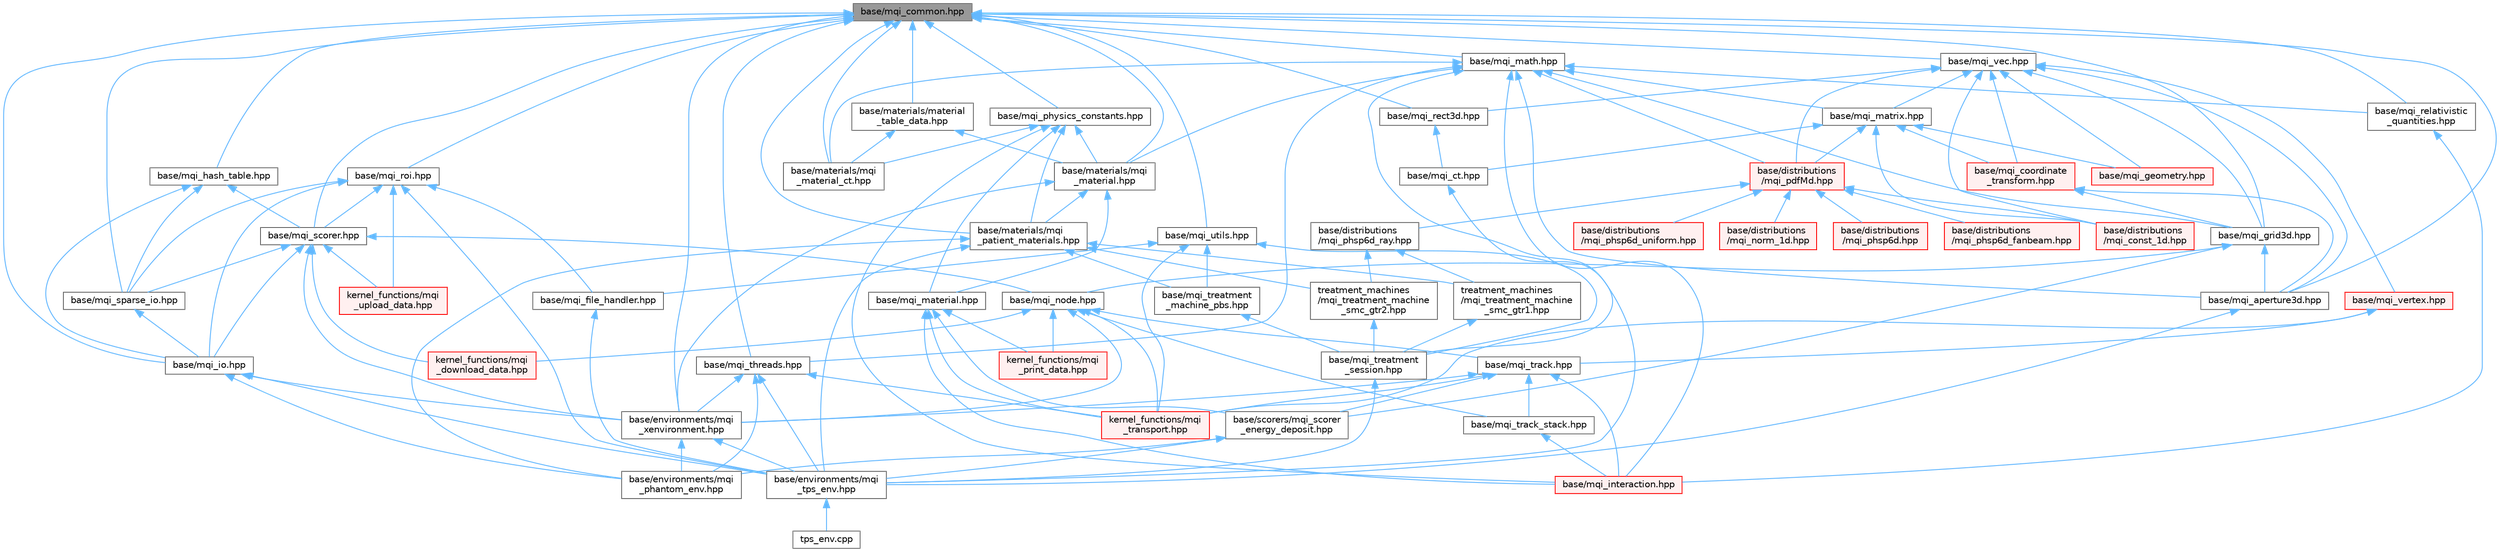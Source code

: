 digraph "base/mqi_common.hpp"
{
 // LATEX_PDF_SIZE
  bgcolor="transparent";
  edge [fontname=Helvetica,fontsize=10,labelfontname=Helvetica,labelfontsize=10];
  node [fontname=Helvetica,fontsize=10,shape=box,height=0.2,width=0.4];
  Node1 [id="Node000001",label="base/mqi_common.hpp",height=0.2,width=0.4,color="gray40", fillcolor="grey60", style="filled", fontcolor="black",tooltip="A header file containing common definitions, macros, and type aliases for the project."];
  Node1 -> Node2 [id="edge1_Node000001_Node000002",dir="back",color="steelblue1",style="solid",tooltip=" "];
  Node2 [id="Node000002",label="base/environments/mqi\l_xenvironment.hpp",height=0.2,width=0.4,color="grey40", fillcolor="white", style="filled",URL="$mqi__xenvironment_8hpp.html",tooltip="This file defines the x_environment class, a virtual base class for creating Monte Carlo simulation e..."];
  Node2 -> Node3 [id="edge2_Node000002_Node000003",dir="back",color="steelblue1",style="solid",tooltip=" "];
  Node3 [id="Node000003",label="base/environments/mqi\l_phantom_env.hpp",height=0.2,width=0.4,color="grey40", fillcolor="white", style="filled",URL="$mqi__phantom__env_8hpp.html",tooltip=" "];
  Node2 -> Node4 [id="edge3_Node000002_Node000004",dir="back",color="steelblue1",style="solid",tooltip=" "];
  Node4 [id="Node000004",label="base/environments/mqi\l_tps_env.hpp",height=0.2,width=0.4,color="grey40", fillcolor="white", style="filled",URL="$mqi__tps__env_8hpp.html",tooltip=" "];
  Node4 -> Node5 [id="edge4_Node000004_Node000005",dir="back",color="steelblue1",style="solid",tooltip=" "];
  Node5 [id="Node000005",label="tps_env.cpp",height=0.2,width=0.4,color="grey40", fillcolor="white", style="filled",URL="$tps__env_8cpp.html",tooltip="Main entry point for running a Monte Carlo simulation using the Treatment Planning System (TPS) envir..."];
  Node1 -> Node6 [id="edge5_Node000001_Node000006",dir="back",color="steelblue1",style="solid",tooltip=" "];
  Node6 [id="Node000006",label="base/materials/material\l_table_data.hpp",height=0.2,width=0.4,color="grey40", fillcolor="white", style="filled",URL="$material__table__data_8hpp.html",tooltip="This file contains pre-calculated tables for stopping power ratios."];
  Node6 -> Node7 [id="edge6_Node000006_Node000007",dir="back",color="steelblue1",style="solid",tooltip=" "];
  Node7 [id="Node000007",label="base/materials/mqi\l_material.hpp",height=0.2,width=0.4,color="grey40", fillcolor="white", style="filled",URL="$materials_2mqi__material_8hpp.html",tooltip="This file defines the base class for materials and specific material implementations."];
  Node7 -> Node2 [id="edge7_Node000007_Node000002",dir="back",color="steelblue1",style="solid",tooltip=" "];
  Node7 -> Node8 [id="edge8_Node000007_Node000008",dir="back",color="steelblue1",style="solid",tooltip=" "];
  Node8 [id="Node000008",label="base/materials/mqi\l_patient_materials.hpp",height=0.2,width=0.4,color="grey40", fillcolor="white", style="filled",URL="$mqi__patient__materials_8hpp.html",tooltip="Defines the mqi::patient_material_t class for converting Hounsfield Units (HU) to material properties..."];
  Node8 -> Node3 [id="edge9_Node000008_Node000003",dir="back",color="steelblue1",style="solid",tooltip=" "];
  Node8 -> Node4 [id="edge10_Node000008_Node000004",dir="back",color="steelblue1",style="solid",tooltip=" "];
  Node8 -> Node9 [id="edge11_Node000008_Node000009",dir="back",color="steelblue1",style="solid",tooltip=" "];
  Node9 [id="Node000009",label="base/mqi_treatment\l_machine_pbs.hpp",height=0.2,width=0.4,color="grey40", fillcolor="white", style="filled",URL="$mqi__treatment__machine__pbs_8hpp.html",tooltip=" "];
  Node9 -> Node10 [id="edge12_Node000009_Node000010",dir="back",color="steelblue1",style="solid",tooltip=" "];
  Node10 [id="Node000010",label="base/mqi_treatment\l_session.hpp",height=0.2,width=0.4,color="grey40", fillcolor="white", style="filled",URL="$mqi__treatment__session_8hpp.html",tooltip=" "];
  Node10 -> Node4 [id="edge13_Node000010_Node000004",dir="back",color="steelblue1",style="solid",tooltip=" "];
  Node8 -> Node11 [id="edge14_Node000008_Node000011",dir="back",color="steelblue1",style="solid",tooltip=" "];
  Node11 [id="Node000011",label="treatment_machines\l/mqi_treatment_machine\l_smc_gtr1.hpp",height=0.2,width=0.4,color="grey40", fillcolor="white", style="filled",URL="$mqi__treatment__machine__smc__gtr1_8hpp.html",tooltip=" "];
  Node11 -> Node10 [id="edge15_Node000011_Node000010",dir="back",color="steelblue1",style="solid",tooltip=" "];
  Node8 -> Node12 [id="edge16_Node000008_Node000012",dir="back",color="steelblue1",style="solid",tooltip=" "];
  Node12 [id="Node000012",label="treatment_machines\l/mqi_treatment_machine\l_smc_gtr2.hpp",height=0.2,width=0.4,color="grey40", fillcolor="white", style="filled",URL="$mqi__treatment__machine__smc__gtr2_8hpp.html",tooltip=" "];
  Node12 -> Node10 [id="edge17_Node000012_Node000010",dir="back",color="steelblue1",style="solid",tooltip=" "];
  Node7 -> Node13 [id="edge18_Node000007_Node000013",dir="back",color="steelblue1",style="solid",tooltip=" "];
  Node13 [id="Node000013",label="base/mqi_material.hpp",height=0.2,width=0.4,color="grey40", fillcolor="white", style="filled",URL="$mqi__material_8hpp.html",tooltip="Includes the necessary headers for material definitions."];
  Node13 -> Node14 [id="edge19_Node000013_Node000014",dir="back",color="steelblue1",style="solid",tooltip=" "];
  Node14 [id="Node000014",label="base/mqi_interaction.hpp",height=0.2,width=0.4,color="red", fillcolor="#FFF0F0", style="filled",URL="$mqi__interaction_8hpp.html",tooltip="Defines the abstract base class for all physics interaction models."];
  Node13 -> Node25 [id="edge20_Node000013_Node000025",dir="back",color="steelblue1",style="solid",tooltip=" "];
  Node25 [id="Node000025",label="base/scorers/mqi_scorer\l_energy_deposit.hpp",height=0.2,width=0.4,color="grey40", fillcolor="white", style="filled",URL="$mqi__scorer__energy__deposit_8hpp.html",tooltip="Defines functions for \"scoring\" (calculating) physics quantities like dose and LET."];
  Node25 -> Node3 [id="edge21_Node000025_Node000003",dir="back",color="steelblue1",style="solid",tooltip=" "];
  Node25 -> Node4 [id="edge22_Node000025_Node000004",dir="back",color="steelblue1",style="solid",tooltip=" "];
  Node13 -> Node26 [id="edge23_Node000013_Node000026",dir="back",color="steelblue1",style="solid",tooltip=" "];
  Node26 [id="Node000026",label="kernel_functions/mqi\l_print_data.hpp",height=0.2,width=0.4,color="red", fillcolor="#FFF0F0", style="filled",URL="$mqi__print__data_8hpp.html",tooltip=" "];
  Node13 -> Node17 [id="edge24_Node000013_Node000017",dir="back",color="steelblue1",style="solid",tooltip=" "];
  Node17 [id="Node000017",label="kernel_functions/mqi\l_transport.hpp",height=0.2,width=0.4,color="red", fillcolor="#FFF0F0", style="filled",URL="$mqi__transport_8hpp.html",tooltip=" "];
  Node6 -> Node27 [id="edge25_Node000006_Node000027",dir="back",color="steelblue1",style="solid",tooltip=" "];
  Node27 [id="Node000027",label="base/materials/mqi\l_material_ct.hpp",height=0.2,width=0.4,color="grey40", fillcolor="white", style="filled",URL="$mqi__material__ct_8hpp.html",tooltip="This file defines the base class for materials and specific material implementations,..."];
  Node1 -> Node7 [id="edge26_Node000001_Node000007",dir="back",color="steelblue1",style="solid",tooltip=" "];
  Node1 -> Node27 [id="edge27_Node000001_Node000027",dir="back",color="steelblue1",style="solid",tooltip=" "];
  Node1 -> Node8 [id="edge28_Node000001_Node000008",dir="back",color="steelblue1",style="solid",tooltip=" "];
  Node1 -> Node28 [id="edge29_Node000001_Node000028",dir="back",color="steelblue1",style="solid",tooltip=" "];
  Node28 [id="Node000028",label="base/mqi_aperture3d.hpp",height=0.2,width=0.4,color="grey40", fillcolor="white", style="filled",URL="$mqi__aperture3d_8hpp.html",tooltip="3D rectilinear grid geometry for Monte Carlo transport through an aperture."];
  Node28 -> Node4 [id="edge30_Node000028_Node000004",dir="back",color="steelblue1",style="solid",tooltip=" "];
  Node1 -> Node29 [id="edge31_Node000001_Node000029",dir="back",color="steelblue1",style="solid",tooltip=" "];
  Node29 [id="Node000029",label="base/mqi_grid3d.hpp",height=0.2,width=0.4,color="grey40", fillcolor="white", style="filled",URL="$mqi__grid3d_8hpp.html",tooltip="Defines a generic 3D rectilinear grid for Monte Carlo transport simulations."];
  Node29 -> Node28 [id="edge32_Node000029_Node000028",dir="back",color="steelblue1",style="solid",tooltip=" "];
  Node29 -> Node30 [id="edge33_Node000029_Node000030",dir="back",color="steelblue1",style="solid",tooltip=" "];
  Node30 [id="Node000030",label="base/mqi_node.hpp",height=0.2,width=0.4,color="grey40", fillcolor="white", style="filled",URL="$mqi__node_8hpp.html",tooltip="Defines the node structure for the geometry hierarchy (scene graph)."];
  Node30 -> Node2 [id="edge34_Node000030_Node000002",dir="back",color="steelblue1",style="solid",tooltip=" "];
  Node30 -> Node31 [id="edge35_Node000030_Node000031",dir="back",color="steelblue1",style="solid",tooltip=" "];
  Node31 [id="Node000031",label="base/mqi_track.hpp",height=0.2,width=0.4,color="grey40", fillcolor="white", style="filled",URL="$mqi__track_8hpp.html",tooltip=" "];
  Node31 -> Node2 [id="edge36_Node000031_Node000002",dir="back",color="steelblue1",style="solid",tooltip=" "];
  Node31 -> Node14 [id="edge37_Node000031_Node000014",dir="back",color="steelblue1",style="solid",tooltip=" "];
  Node31 -> Node32 [id="edge38_Node000031_Node000032",dir="back",color="steelblue1",style="solid",tooltip=" "];
  Node32 [id="Node000032",label="base/mqi_track_stack.hpp",height=0.2,width=0.4,color="grey40", fillcolor="white", style="filled",URL="$mqi__track__stack_8hpp.html",tooltip="Defines a fixed-size stack for managing secondary particle tracks."];
  Node32 -> Node14 [id="edge39_Node000032_Node000014",dir="back",color="steelblue1",style="solid",tooltip=" "];
  Node31 -> Node25 [id="edge40_Node000031_Node000025",dir="back",color="steelblue1",style="solid",tooltip=" "];
  Node31 -> Node17 [id="edge41_Node000031_Node000017",dir="back",color="steelblue1",style="solid",tooltip=" "];
  Node30 -> Node32 [id="edge42_Node000030_Node000032",dir="back",color="steelblue1",style="solid",tooltip=" "];
  Node30 -> Node20 [id="edge43_Node000030_Node000020",dir="back",color="steelblue1",style="solid",tooltip=" "];
  Node20 [id="Node000020",label="kernel_functions/mqi\l_download_data.hpp",height=0.2,width=0.4,color="red", fillcolor="#FFF0F0", style="filled",URL="$mqi__download__data_8hpp.html",tooltip=" "];
  Node30 -> Node26 [id="edge44_Node000030_Node000026",dir="back",color="steelblue1",style="solid",tooltip=" "];
  Node30 -> Node17 [id="edge45_Node000030_Node000017",dir="back",color="steelblue1",style="solid",tooltip=" "];
  Node29 -> Node25 [id="edge46_Node000029_Node000025",dir="back",color="steelblue1",style="solid",tooltip=" "];
  Node1 -> Node33 [id="edge47_Node000001_Node000033",dir="back",color="steelblue1",style="solid",tooltip=" "];
  Node33 [id="Node000033",label="base/mqi_hash_table.hpp",height=0.2,width=0.4,color="grey40", fillcolor="white", style="filled",URL="$mqi__hash__table_8hpp.html",tooltip="Defines the basic data structures and utility functions for a simple hash table."];
  Node33 -> Node34 [id="edge48_Node000033_Node000034",dir="back",color="steelblue1",style="solid",tooltip=" "];
  Node34 [id="Node000034",label="base/mqi_io.hpp",height=0.2,width=0.4,color="grey40", fillcolor="white", style="filled",URL="$mqi__io_8hpp.html",tooltip="Defines a collection of functions for saving simulation data to various file formats."];
  Node34 -> Node3 [id="edge49_Node000034_Node000003",dir="back",color="steelblue1",style="solid",tooltip=" "];
  Node34 -> Node4 [id="edge50_Node000034_Node000004",dir="back",color="steelblue1",style="solid",tooltip=" "];
  Node34 -> Node2 [id="edge51_Node000034_Node000002",dir="back",color="steelblue1",style="solid",tooltip=" "];
  Node33 -> Node35 [id="edge52_Node000033_Node000035",dir="back",color="steelblue1",style="solid",tooltip=" "];
  Node35 [id="Node000035",label="base/mqi_scorer.hpp",height=0.2,width=0.4,color="grey40", fillcolor="white", style="filled",URL="$mqi__scorer_8hpp.html",tooltip=" "];
  Node35 -> Node2 [id="edge53_Node000035_Node000002",dir="back",color="steelblue1",style="solid",tooltip=" "];
  Node35 -> Node34 [id="edge54_Node000035_Node000034",dir="back",color="steelblue1",style="solid",tooltip=" "];
  Node35 -> Node30 [id="edge55_Node000035_Node000030",dir="back",color="steelblue1",style="solid",tooltip=" "];
  Node35 -> Node36 [id="edge56_Node000035_Node000036",dir="back",color="steelblue1",style="solid",tooltip=" "];
  Node36 [id="Node000036",label="base/mqi_sparse_io.hpp",height=0.2,width=0.4,color="grey40", fillcolor="white", style="filled",URL="$mqi__sparse__io_8hpp.html",tooltip=" "];
  Node36 -> Node34 [id="edge57_Node000036_Node000034",dir="back",color="steelblue1",style="solid",tooltip=" "];
  Node35 -> Node20 [id="edge58_Node000035_Node000020",dir="back",color="steelblue1",style="solid",tooltip=" "];
  Node35 -> Node37 [id="edge59_Node000035_Node000037",dir="back",color="steelblue1",style="solid",tooltip=" "];
  Node37 [id="Node000037",label="kernel_functions/mqi\l_upload_data.hpp",height=0.2,width=0.4,color="red", fillcolor="#FFF0F0", style="filled",URL="$mqi__upload__data_8hpp.html",tooltip=" "];
  Node33 -> Node36 [id="edge60_Node000033_Node000036",dir="back",color="steelblue1",style="solid",tooltip=" "];
  Node1 -> Node34 [id="edge61_Node000001_Node000034",dir="back",color="steelblue1",style="solid",tooltip=" "];
  Node1 -> Node38 [id="edge62_Node000001_Node000038",dir="back",color="steelblue1",style="solid",tooltip=" "];
  Node38 [id="Node000038",label="base/mqi_math.hpp",height=0.2,width=0.4,color="grey40", fillcolor="white", style="filled",URL="$mqi__math_8hpp.html",tooltip="Defines mathematical constants and functions for both CPU and CUDA execution."];
  Node38 -> Node39 [id="edge63_Node000038_Node000039",dir="back",color="steelblue1",style="solid",tooltip=" "];
  Node39 [id="Node000039",label="base/distributions\l/mqi_pdfMd.hpp",height=0.2,width=0.4,color="red", fillcolor="#FFF0F0", style="filled",URL="$mqi__pdf_md_8hpp.html",tooltip="Defines the base class for M-dimensional probability distribution functions."];
  Node39 -> Node40 [id="edge64_Node000039_Node000040",dir="back",color="steelblue1",style="solid",tooltip=" "];
  Node40 [id="Node000040",label="base/distributions\l/mqi_const_1d.hpp",height=0.2,width=0.4,color="red", fillcolor="#FFF0F0", style="filled",URL="$mqi__const__1d_8hpp.html",tooltip="Defines a 1-dimensional constant probability distribution function."];
  Node39 -> Node46 [id="edge65_Node000039_Node000046",dir="back",color="steelblue1",style="solid",tooltip=" "];
  Node46 [id="Node000046",label="base/distributions\l/mqi_norm_1d.hpp",height=0.2,width=0.4,color="red", fillcolor="#FFF0F0", style="filled",URL="$mqi__norm__1d_8hpp.html",tooltip="Defines a 1-dimensional normal (Gaussian) probability distribution function."];
  Node39 -> Node47 [id="edge66_Node000039_Node000047",dir="back",color="steelblue1",style="solid",tooltip=" "];
  Node47 [id="Node000047",label="base/distributions\l/mqi_phsp6d.hpp",height=0.2,width=0.4,color="red", fillcolor="#FFF0F0", style="filled",URL="$mqi__phsp6d_8hpp.html",tooltip="Defines a 6-dimensional phase-space probability distribution function."];
  Node39 -> Node48 [id="edge67_Node000039_Node000048",dir="back",color="steelblue1",style="solid",tooltip=" "];
  Node48 [id="Node000048",label="base/distributions\l/mqi_phsp6d_fanbeam.hpp",height=0.2,width=0.4,color="red", fillcolor="#FFF0F0", style="filled",URL="$mqi__phsp6d__fanbeam_8hpp.html",tooltip="Defines a 6-dimensional phase-space PDF for a fan beam."];
  Node39 -> Node49 [id="edge68_Node000039_Node000049",dir="back",color="steelblue1",style="solid",tooltip=" "];
  Node49 [id="Node000049",label="base/distributions\l/mqi_phsp6d_ray.hpp",height=0.2,width=0.4,color="grey40", fillcolor="white", style="filled",URL="$mqi__phsp6d__ray_8hpp.html",tooltip="This file defines the phsp_6d_ray class, a 6-dimensional phase-space distribution for a ray-like sour..."];
  Node49 -> Node11 [id="edge69_Node000049_Node000011",dir="back",color="steelblue1",style="solid",tooltip=" "];
  Node49 -> Node12 [id="edge70_Node000049_Node000012",dir="back",color="steelblue1",style="solid",tooltip=" "];
  Node39 -> Node50 [id="edge71_Node000039_Node000050",dir="back",color="steelblue1",style="solid",tooltip=" "];
  Node50 [id="Node000050",label="base/distributions\l/mqi_phsp6d_uniform.hpp",height=0.2,width=0.4,color="red", fillcolor="#FFF0F0", style="filled",URL="$mqi__phsp6d__uniform_8hpp.html",tooltip="This file defines the phsp_6d_uniform class, a 6-dimensional uniform phase-space distribution."];
  Node38 -> Node4 [id="edge72_Node000038_Node000004",dir="back",color="steelblue1",style="solid",tooltip=" "];
  Node38 -> Node7 [id="edge73_Node000038_Node000007",dir="back",color="steelblue1",style="solid",tooltip=" "];
  Node38 -> Node27 [id="edge74_Node000038_Node000027",dir="back",color="steelblue1",style="solid",tooltip=" "];
  Node38 -> Node28 [id="edge75_Node000038_Node000028",dir="back",color="steelblue1",style="solid",tooltip=" "];
  Node38 -> Node29 [id="edge76_Node000038_Node000029",dir="back",color="steelblue1",style="solid",tooltip=" "];
  Node38 -> Node14 [id="edge77_Node000038_Node000014",dir="back",color="steelblue1",style="solid",tooltip=" "];
  Node38 -> Node52 [id="edge78_Node000038_Node000052",dir="back",color="steelblue1",style="solid",tooltip=" "];
  Node52 [id="Node000052",label="base/mqi_matrix.hpp",height=0.2,width=0.4,color="grey40", fillcolor="white", style="filled",URL="$mqi__matrix_8hpp.html",tooltip="Defines 3x3 and 4x4 matrix classes for 3D transformations."];
  Node52 -> Node40 [id="edge79_Node000052_Node000040",dir="back",color="steelblue1",style="solid",tooltip=" "];
  Node52 -> Node39 [id="edge80_Node000052_Node000039",dir="back",color="steelblue1",style="solid",tooltip=" "];
  Node52 -> Node53 [id="edge81_Node000052_Node000053",dir="back",color="steelblue1",style="solid",tooltip=" "];
  Node53 [id="Node000053",label="base/mqi_coordinate\l_transform.hpp",height=0.2,width=0.4,color="red", fillcolor="#FFF0F0", style="filled",URL="$mqi__coordinate__transform_8hpp.html",tooltip="Defines a class for mapping points and vectors between different coordinate systems."];
  Node53 -> Node28 [id="edge82_Node000053_Node000028",dir="back",color="steelblue1",style="solid",tooltip=" "];
  Node53 -> Node29 [id="edge83_Node000053_Node000029",dir="back",color="steelblue1",style="solid",tooltip=" "];
  Node52 -> Node55 [id="edge84_Node000052_Node000055",dir="back",color="steelblue1",style="solid",tooltip=" "];
  Node55 [id="Node000055",label="base/mqi_ct.hpp",height=0.2,width=0.4,color="grey40", fillcolor="white", style="filled",URL="$mqi__ct_8hpp.html",tooltip="Defines a class for handling 3D Computed Tomography (CT) image data."];
  Node55 -> Node10 [id="edge85_Node000055_Node000010",dir="back",color="steelblue1",style="solid",tooltip=" "];
  Node52 -> Node56 [id="edge86_Node000052_Node000056",dir="back",color="steelblue1",style="solid",tooltip=" "];
  Node56 [id="Node000056",label="base/mqi_geometry.hpp",height=0.2,width=0.4,color="red", fillcolor="#FFF0F0", style="filled",URL="$mqi__geometry_8hpp.html",tooltip="Defines the abstract base class for all geometric components in the simulation."];
  Node38 -> Node59 [id="edge87_Node000038_Node000059",dir="back",color="steelblue1",style="solid",tooltip=" "];
  Node59 [id="Node000059",label="base/mqi_relativistic\l_quantities.hpp",height=0.2,width=0.4,color="grey40", fillcolor="white", style="filled",URL="$mqi__relativistic__quantities_8hpp.html",tooltip="Defines a helper class for calculating and storing common relativistic kinematic quantities."];
  Node59 -> Node14 [id="edge88_Node000059_Node000014",dir="back",color="steelblue1",style="solid",tooltip=" "];
  Node38 -> Node60 [id="edge89_Node000038_Node000060",dir="back",color="steelblue1",style="solid",tooltip=" "];
  Node60 [id="Node000060",label="base/mqi_threads.hpp",height=0.2,width=0.4,color="grey40", fillcolor="white", style="filled",URL="$mqi__threads_8hpp.html",tooltip=" "];
  Node60 -> Node3 [id="edge90_Node000060_Node000003",dir="back",color="steelblue1",style="solid",tooltip=" "];
  Node60 -> Node4 [id="edge91_Node000060_Node000004",dir="back",color="steelblue1",style="solid",tooltip=" "];
  Node60 -> Node2 [id="edge92_Node000060_Node000002",dir="back",color="steelblue1",style="solid",tooltip=" "];
  Node60 -> Node17 [id="edge93_Node000060_Node000017",dir="back",color="steelblue1",style="solid",tooltip=" "];
  Node1 -> Node61 [id="edge94_Node000001_Node000061",dir="back",color="steelblue1",style="solid",tooltip=" "];
  Node61 [id="Node000061",label="base/mqi_physics_constants.hpp",height=0.2,width=0.4,color="grey40", fillcolor="white", style="filled",URL="$mqi__physics__constants_8hpp.html",tooltip="Defines a struct containing fundamental physical constants and unit conversions."];
  Node61 -> Node7 [id="edge95_Node000061_Node000007",dir="back",color="steelblue1",style="solid",tooltip=" "];
  Node61 -> Node27 [id="edge96_Node000061_Node000027",dir="back",color="steelblue1",style="solid",tooltip=" "];
  Node61 -> Node8 [id="edge97_Node000061_Node000008",dir="back",color="steelblue1",style="solid",tooltip=" "];
  Node61 -> Node14 [id="edge98_Node000061_Node000014",dir="back",color="steelblue1",style="solid",tooltip=" "];
  Node61 -> Node13 [id="edge99_Node000061_Node000013",dir="back",color="steelblue1",style="solid",tooltip=" "];
  Node1 -> Node62 [id="edge100_Node000001_Node000062",dir="back",color="steelblue1",style="solid",tooltip=" "];
  Node62 [id="Node000062",label="base/mqi_rect3d.hpp",height=0.2,width=0.4,color="grey40", fillcolor="white", style="filled",URL="$mqi__rect3d_8hpp.html",tooltip="Defines a generic, 3D rectilinear grid for storing data like CT images, dose, or vector fields."];
  Node62 -> Node55 [id="edge101_Node000062_Node000055",dir="back",color="steelblue1",style="solid",tooltip=" "];
  Node1 -> Node59 [id="edge102_Node000001_Node000059",dir="back",color="steelblue1",style="solid",tooltip=" "];
  Node1 -> Node63 [id="edge103_Node000001_Node000063",dir="back",color="steelblue1",style="solid",tooltip=" "];
  Node63 [id="Node000063",label="base/mqi_roi.hpp",height=0.2,width=0.4,color="grey40", fillcolor="white", style="filled",URL="$mqi__roi_8hpp.html",tooltip=" "];
  Node63 -> Node4 [id="edge104_Node000063_Node000004",dir="back",color="steelblue1",style="solid",tooltip=" "];
  Node63 -> Node64 [id="edge105_Node000063_Node000064",dir="back",color="steelblue1",style="solid",tooltip=" "];
  Node64 [id="Node000064",label="base/mqi_file_handler.hpp",height=0.2,width=0.4,color="grey40", fillcolor="white", style="filled",URL="$mqi__file__handler_8hpp.html",tooltip="Defines classes for file handling, such as reading mask files and parsing configuration files."];
  Node64 -> Node4 [id="edge106_Node000064_Node000004",dir="back",color="steelblue1",style="solid",tooltip=" "];
  Node63 -> Node34 [id="edge107_Node000063_Node000034",dir="back",color="steelblue1",style="solid",tooltip=" "];
  Node63 -> Node35 [id="edge108_Node000063_Node000035",dir="back",color="steelblue1",style="solid",tooltip=" "];
  Node63 -> Node36 [id="edge109_Node000063_Node000036",dir="back",color="steelblue1",style="solid",tooltip=" "];
  Node63 -> Node37 [id="edge110_Node000063_Node000037",dir="back",color="steelblue1",style="solid",tooltip=" "];
  Node1 -> Node35 [id="edge111_Node000001_Node000035",dir="back",color="steelblue1",style="solid",tooltip=" "];
  Node1 -> Node36 [id="edge112_Node000001_Node000036",dir="back",color="steelblue1",style="solid",tooltip=" "];
  Node1 -> Node60 [id="edge113_Node000001_Node000060",dir="back",color="steelblue1",style="solid",tooltip=" "];
  Node1 -> Node65 [id="edge114_Node000001_Node000065",dir="back",color="steelblue1",style="solid",tooltip=" "];
  Node65 [id="Node000065",label="base/mqi_utils.hpp",height=0.2,width=0.4,color="grey40", fillcolor="white", style="filled",URL="$mqi__utils_8hpp.html",tooltip=" "];
  Node65 -> Node64 [id="edge115_Node000065_Node000064",dir="back",color="steelblue1",style="solid",tooltip=" "];
  Node65 -> Node9 [id="edge116_Node000065_Node000009",dir="back",color="steelblue1",style="solid",tooltip=" "];
  Node65 -> Node10 [id="edge117_Node000065_Node000010",dir="back",color="steelblue1",style="solid",tooltip=" "];
  Node65 -> Node17 [id="edge118_Node000065_Node000017",dir="back",color="steelblue1",style="solid",tooltip=" "];
  Node1 -> Node66 [id="edge119_Node000001_Node000066",dir="back",color="steelblue1",style="solid",tooltip=" "];
  Node66 [id="Node000066",label="base/mqi_vec.hpp",height=0.2,width=0.4,color="grey40", fillcolor="white", style="filled",URL="$mqi__vec_8hpp.html",tooltip=" "];
  Node66 -> Node40 [id="edge120_Node000066_Node000040",dir="back",color="steelblue1",style="solid",tooltip=" "];
  Node66 -> Node39 [id="edge121_Node000066_Node000039",dir="back",color="steelblue1",style="solid",tooltip=" "];
  Node66 -> Node28 [id="edge122_Node000066_Node000028",dir="back",color="steelblue1",style="solid",tooltip=" "];
  Node66 -> Node53 [id="edge123_Node000066_Node000053",dir="back",color="steelblue1",style="solid",tooltip=" "];
  Node66 -> Node56 [id="edge124_Node000066_Node000056",dir="back",color="steelblue1",style="solid",tooltip=" "];
  Node66 -> Node29 [id="edge125_Node000066_Node000029",dir="back",color="steelblue1",style="solid",tooltip=" "];
  Node66 -> Node52 [id="edge126_Node000066_Node000052",dir="back",color="steelblue1",style="solid",tooltip=" "];
  Node66 -> Node62 [id="edge127_Node000066_Node000062",dir="back",color="steelblue1",style="solid",tooltip=" "];
  Node66 -> Node67 [id="edge128_Node000066_Node000067",dir="back",color="steelblue1",style="solid",tooltip=" "];
  Node67 [id="Node000067",label="base/mqi_vertex.hpp",height=0.2,width=0.4,color="red", fillcolor="#FFF0F0", style="filled",URL="$mqi__vertex_8hpp.html",tooltip=" "];
  Node67 -> Node31 [id="edge129_Node000067_Node000031",dir="back",color="steelblue1",style="solid",tooltip=" "];
  Node67 -> Node17 [id="edge130_Node000067_Node000017",dir="back",color="steelblue1",style="solid",tooltip=" "];
}
